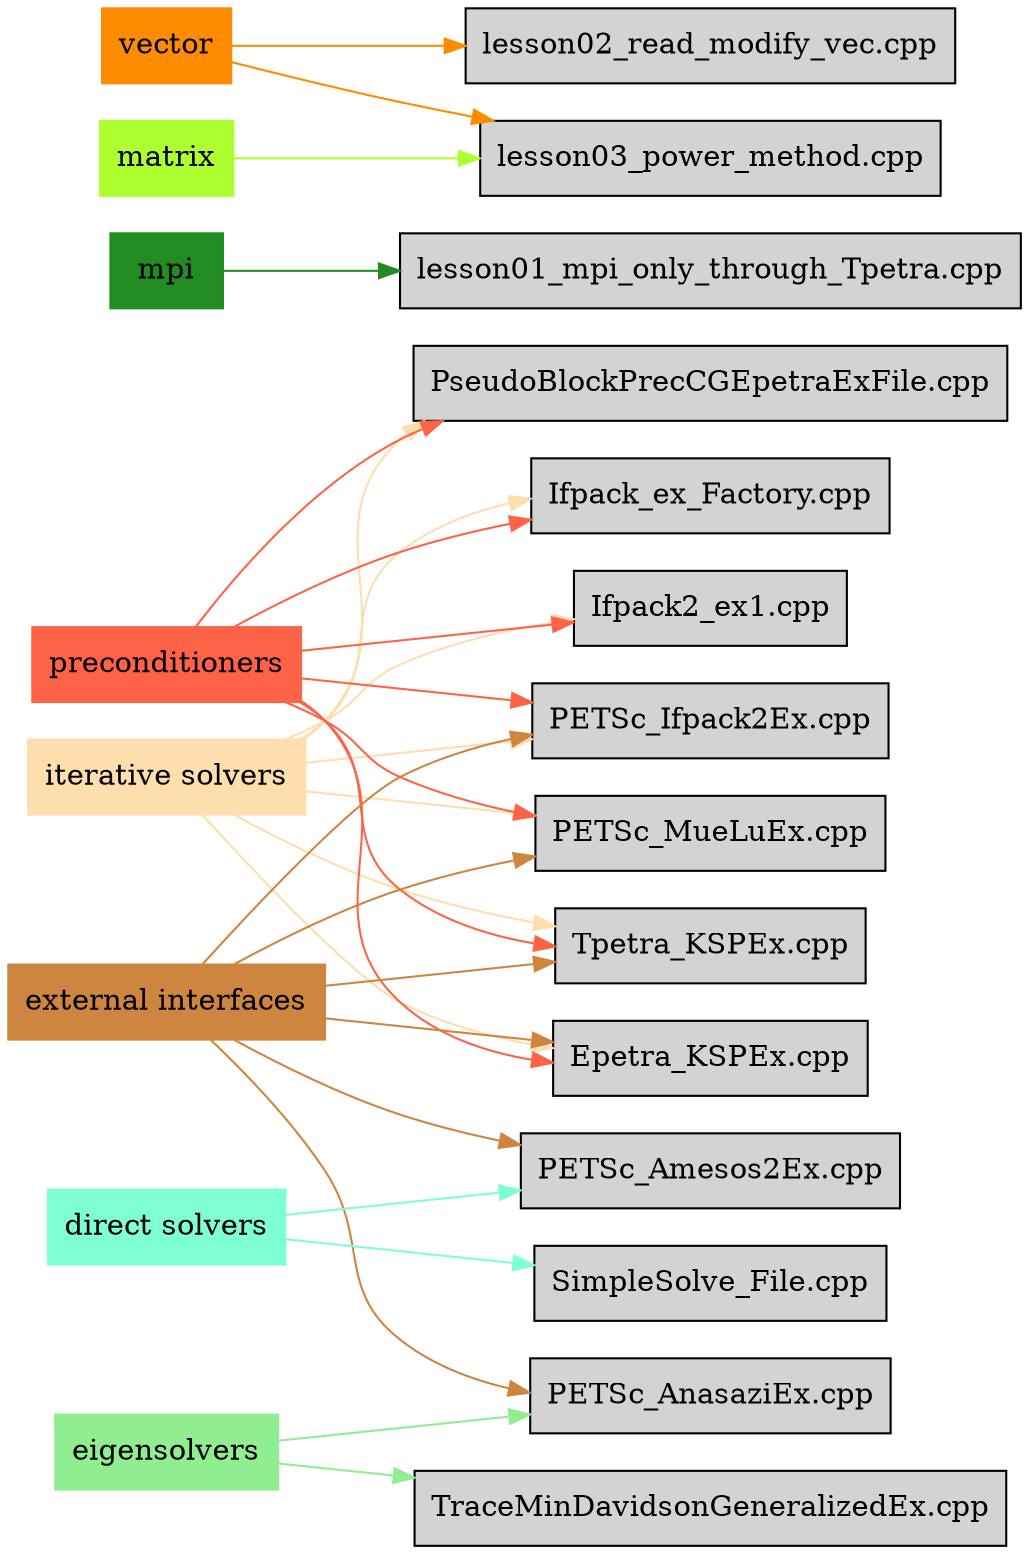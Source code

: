 digraph bettersoftware {
            rankdir = LR;
            ratio = fill;
            node [style=filled];
            node [shape = box];
"iterative solvers" [colorscheme="svg" color="navajowhite"];
"iterative solvers" ->  "Epetra_KSPEx.cpp" [colorscheme="svg" color="navajowhite"];
"preconditioners" [colorscheme="svg" color="tomato"];
"preconditioners" ->  "Epetra_KSPEx.cpp" [colorscheme="svg" color="tomato"];
"external interfaces" [colorscheme="svg" color="peru"];
"external interfaces" ->  "Epetra_KSPEx.cpp" [colorscheme="svg" color="peru"];
"direct solvers" [colorscheme="svg" color="aquamarine"];
"direct solvers" ->  "PETSc_Amesos2Ex.cpp" [colorscheme="svg" color="aquamarine"];
"external interfaces" ->  "PETSc_Amesos2Ex.cpp" [colorscheme="svg" color="peru"];
"eigensolvers" [colorscheme="svg" color="lightgreen"];
"eigensolvers" ->  "PETSc_AnasaziEx.cpp" [colorscheme="svg" color="lightgreen"];
"external interfaces" ->  "PETSc_AnasaziEx.cpp" [colorscheme="svg" color="peru"];
"iterative solvers" ->  "PETSc_Ifpack2Ex.cpp" [colorscheme="svg" color="navajowhite"];
"preconditioners" ->  "PETSc_Ifpack2Ex.cpp" [colorscheme="svg" color="tomato"];
"external interfaces" ->  "PETSc_Ifpack2Ex.cpp" [colorscheme="svg" color="peru"];
"iterative solvers" ->  "PETSc_MueLuEx.cpp" [colorscheme="svg" color="navajowhite"];
"preconditioners" ->  "PETSc_MueLuEx.cpp" [colorscheme="svg" color="tomato"];
"external interfaces" ->  "PETSc_MueLuEx.cpp" [colorscheme="svg" color="peru"];
"iterative solvers" ->  "Tpetra_KSPEx.cpp" [colorscheme="svg" color="navajowhite"];
"preconditioners" ->  "Tpetra_KSPEx.cpp" [colorscheme="svg" color="tomato"];
"external interfaces" ->  "Tpetra_KSPEx.cpp" [colorscheme="svg" color="peru"];
"eigensolvers" ->  "TraceMinDavidsonGeneralizedEx.cpp" [colorscheme="svg" color="lightgreen"];
"direct solvers" ->  "SimpleSolve_File.cpp" [colorscheme="svg" color="aquamarine"];
"iterative solvers" ->  "PseudoBlockPrecCGEpetraExFile.cpp" [colorscheme="svg" color="navajowhite"];
"preconditioners" ->  "PseudoBlockPrecCGEpetraExFile.cpp" [colorscheme="svg" color="tomato"];
"iterative solvers" ->  "Ifpack_ex_Factory.cpp" [colorscheme="svg" color="navajowhite"];
"preconditioners" ->  "Ifpack_ex_Factory.cpp" [colorscheme="svg" color="tomato"];
"iterative solvers" ->  "Ifpack2_ex1.cpp" [colorscheme="svg" color="navajowhite"];
"preconditioners" ->  "Ifpack2_ex1.cpp" [colorscheme="svg" color="tomato"];
"mpi" [colorscheme="svg" color="forestgreen"];
"mpi" ->  "lesson01_mpi_only_through_Tpetra.cpp" [colorscheme="svg" color="forestgreen"];
"vector" [colorscheme="svg" color="darkorange"];
"vector" ->  "lesson02_read_modify_vec.cpp" [colorscheme="svg" color="darkorange"];
"matrix" [colorscheme="svg" color="greenyellow"];
"matrix" ->  "lesson03_power_method.cpp" [colorscheme="svg" color="greenyellow"];
"vector" ->  "lesson03_power_method.cpp" [colorscheme="svg" color="darkorange"];
}